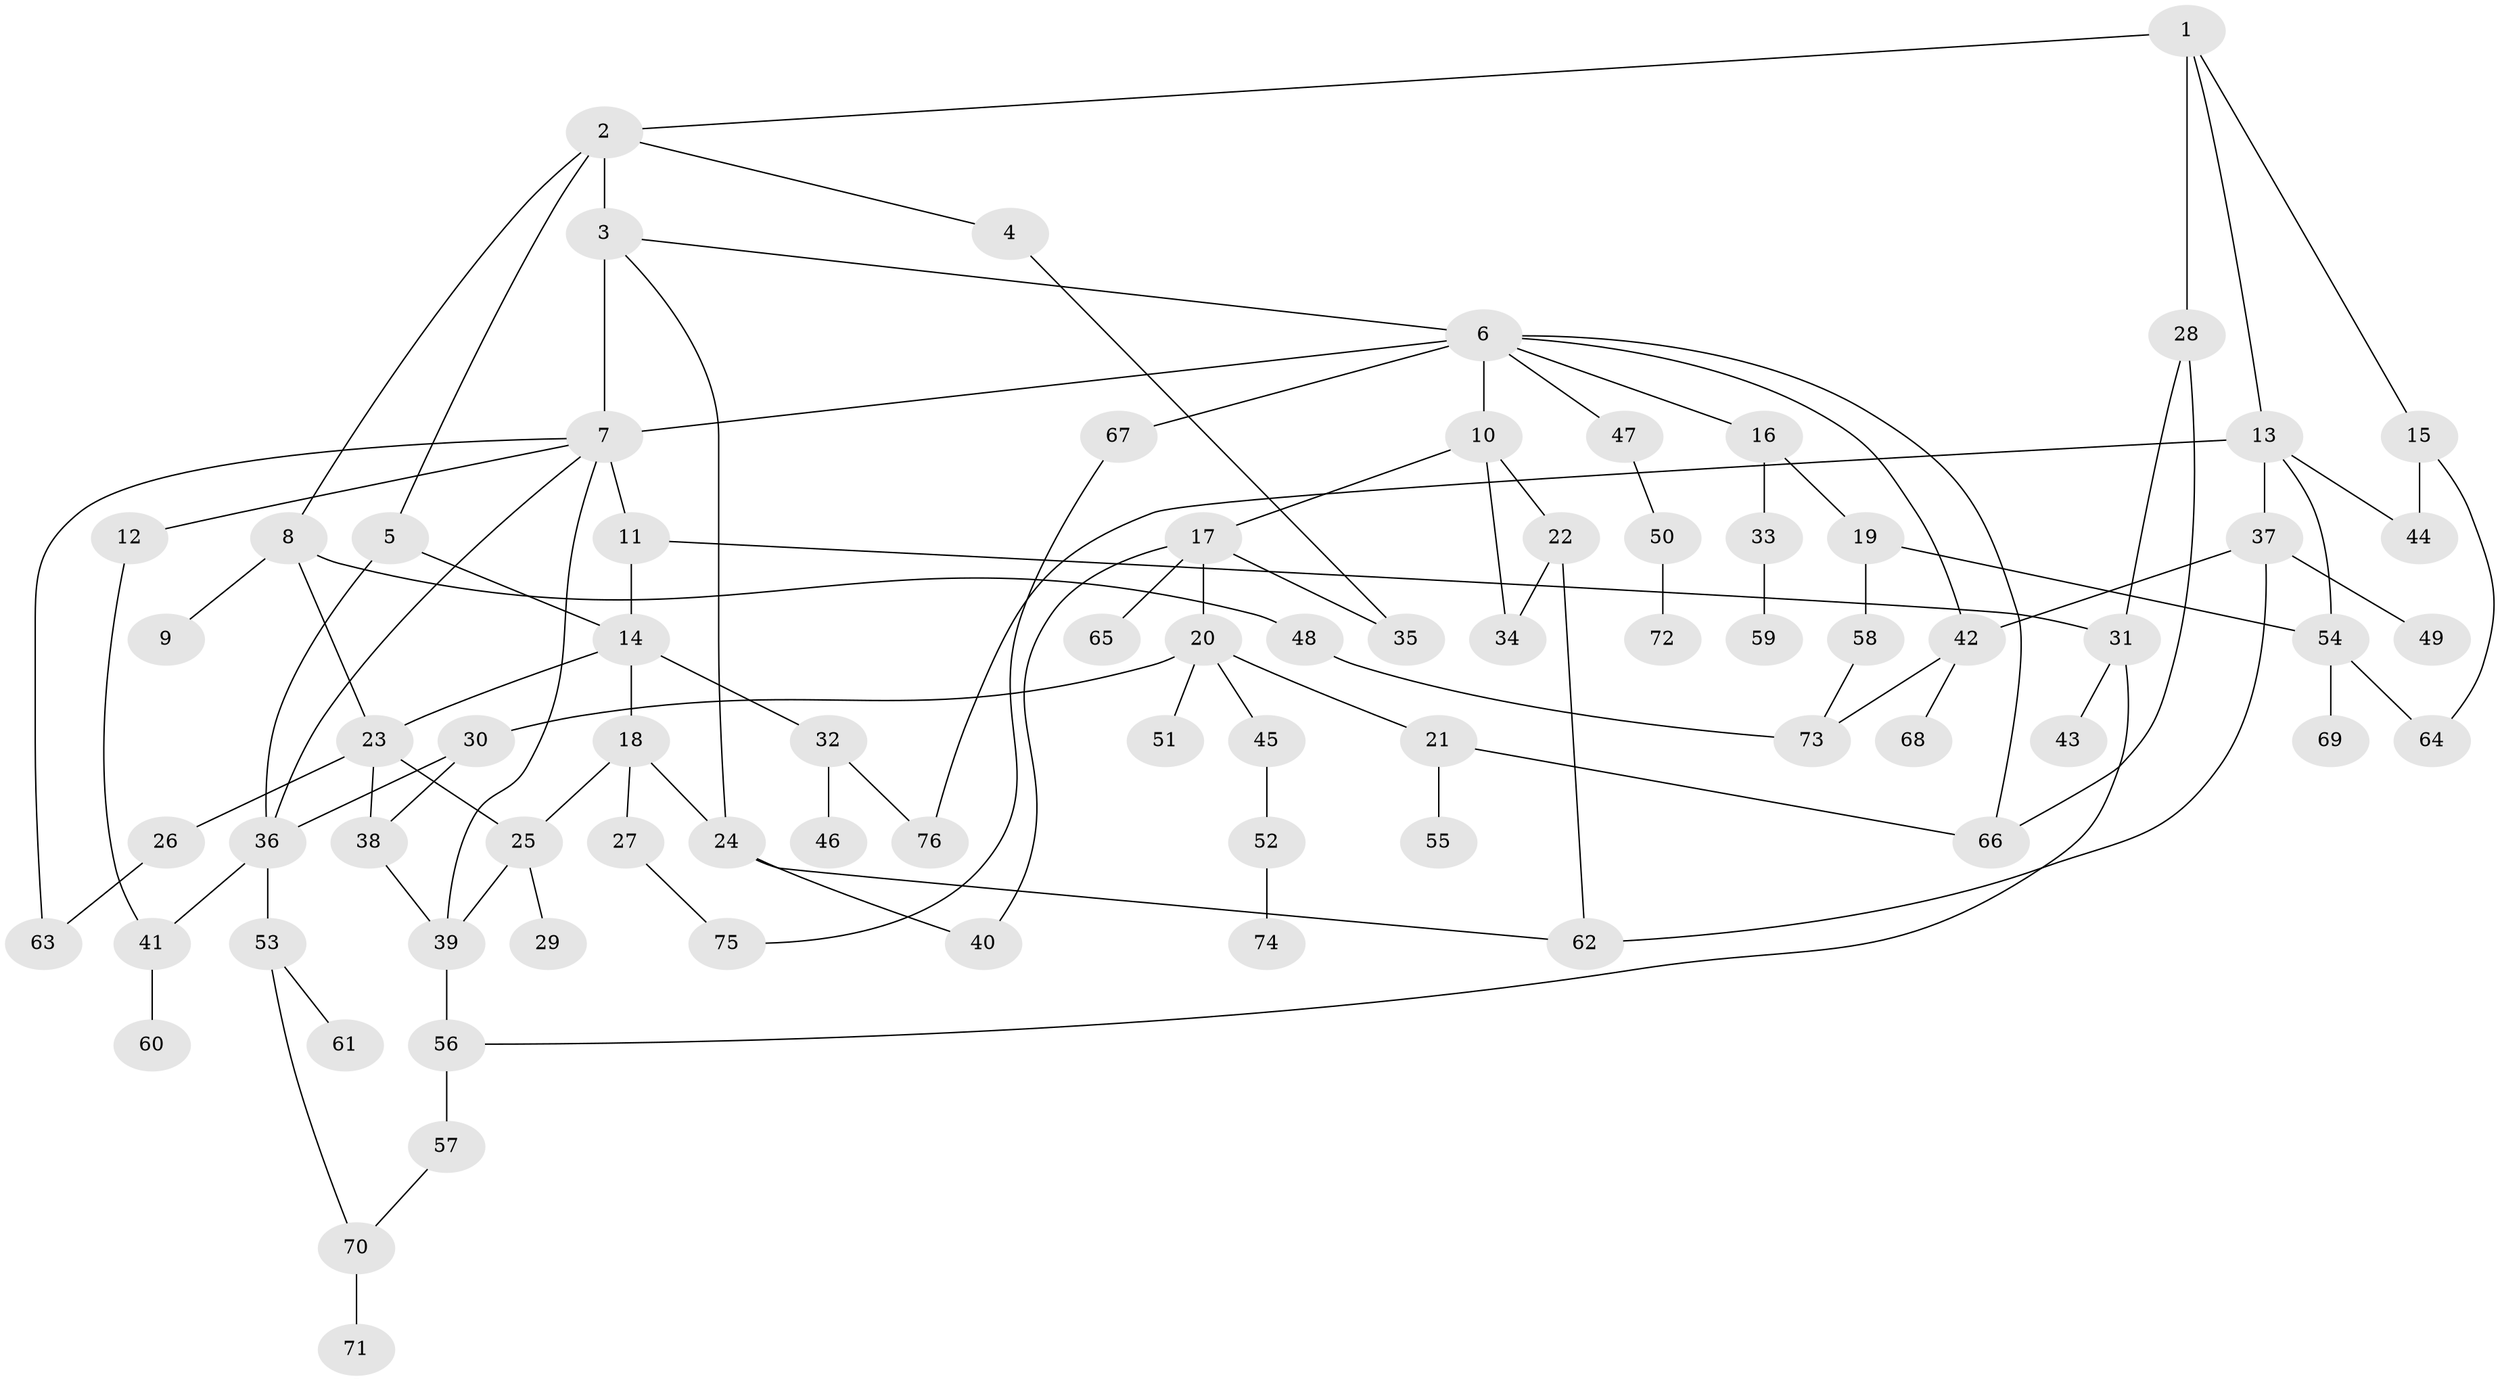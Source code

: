 // original degree distribution, {6: 0.040268456375838924, 8: 0.006711409395973154, 3: 0.174496644295302, 4: 0.10738255033557047, 5: 0.04697986577181208, 1: 0.31543624161073824, 2: 0.3087248322147651}
// Generated by graph-tools (version 1.1) at 2025/34/03/09/25 02:34:32]
// undirected, 76 vertices, 105 edges
graph export_dot {
graph [start="1"]
  node [color=gray90,style=filled];
  1;
  2;
  3;
  4;
  5;
  6;
  7;
  8;
  9;
  10;
  11;
  12;
  13;
  14;
  15;
  16;
  17;
  18;
  19;
  20;
  21;
  22;
  23;
  24;
  25;
  26;
  27;
  28;
  29;
  30;
  31;
  32;
  33;
  34;
  35;
  36;
  37;
  38;
  39;
  40;
  41;
  42;
  43;
  44;
  45;
  46;
  47;
  48;
  49;
  50;
  51;
  52;
  53;
  54;
  55;
  56;
  57;
  58;
  59;
  60;
  61;
  62;
  63;
  64;
  65;
  66;
  67;
  68;
  69;
  70;
  71;
  72;
  73;
  74;
  75;
  76;
  1 -- 2 [weight=1.0];
  1 -- 13 [weight=1.0];
  1 -- 15 [weight=1.0];
  1 -- 28 [weight=2.0];
  2 -- 3 [weight=1.0];
  2 -- 4 [weight=1.0];
  2 -- 5 [weight=1.0];
  2 -- 8 [weight=1.0];
  3 -- 6 [weight=1.0];
  3 -- 7 [weight=4.0];
  3 -- 24 [weight=1.0];
  4 -- 35 [weight=1.0];
  5 -- 14 [weight=1.0];
  5 -- 36 [weight=1.0];
  6 -- 7 [weight=1.0];
  6 -- 10 [weight=2.0];
  6 -- 16 [weight=1.0];
  6 -- 42 [weight=1.0];
  6 -- 47 [weight=1.0];
  6 -- 66 [weight=1.0];
  6 -- 67 [weight=1.0];
  7 -- 11 [weight=1.0];
  7 -- 12 [weight=1.0];
  7 -- 36 [weight=1.0];
  7 -- 39 [weight=1.0];
  7 -- 63 [weight=1.0];
  8 -- 9 [weight=1.0];
  8 -- 23 [weight=1.0];
  8 -- 48 [weight=1.0];
  10 -- 17 [weight=1.0];
  10 -- 22 [weight=1.0];
  10 -- 34 [weight=2.0];
  11 -- 14 [weight=1.0];
  11 -- 31 [weight=1.0];
  12 -- 41 [weight=1.0];
  13 -- 37 [weight=1.0];
  13 -- 44 [weight=1.0];
  13 -- 54 [weight=1.0];
  13 -- 76 [weight=1.0];
  14 -- 18 [weight=2.0];
  14 -- 23 [weight=1.0];
  14 -- 32 [weight=1.0];
  15 -- 44 [weight=1.0];
  15 -- 64 [weight=1.0];
  16 -- 19 [weight=1.0];
  16 -- 33 [weight=1.0];
  17 -- 20 [weight=1.0];
  17 -- 35 [weight=1.0];
  17 -- 40 [weight=1.0];
  17 -- 65 [weight=1.0];
  18 -- 24 [weight=1.0];
  18 -- 25 [weight=1.0];
  18 -- 27 [weight=1.0];
  19 -- 54 [weight=1.0];
  19 -- 58 [weight=1.0];
  20 -- 21 [weight=1.0];
  20 -- 30 [weight=1.0];
  20 -- 45 [weight=1.0];
  20 -- 51 [weight=1.0];
  21 -- 55 [weight=1.0];
  21 -- 66 [weight=1.0];
  22 -- 34 [weight=1.0];
  22 -- 62 [weight=2.0];
  23 -- 25 [weight=1.0];
  23 -- 26 [weight=1.0];
  23 -- 38 [weight=1.0];
  24 -- 40 [weight=1.0];
  24 -- 62 [weight=1.0];
  25 -- 29 [weight=1.0];
  25 -- 39 [weight=1.0];
  26 -- 63 [weight=1.0];
  27 -- 75 [weight=1.0];
  28 -- 31 [weight=1.0];
  28 -- 66 [weight=1.0];
  30 -- 36 [weight=1.0];
  30 -- 38 [weight=1.0];
  31 -- 43 [weight=1.0];
  31 -- 56 [weight=1.0];
  32 -- 46 [weight=1.0];
  32 -- 76 [weight=1.0];
  33 -- 59 [weight=1.0];
  36 -- 41 [weight=1.0];
  36 -- 53 [weight=3.0];
  37 -- 42 [weight=1.0];
  37 -- 49 [weight=1.0];
  37 -- 62 [weight=1.0];
  38 -- 39 [weight=1.0];
  39 -- 56 [weight=1.0];
  41 -- 60 [weight=1.0];
  42 -- 68 [weight=1.0];
  42 -- 73 [weight=1.0];
  45 -- 52 [weight=1.0];
  47 -- 50 [weight=1.0];
  48 -- 73 [weight=1.0];
  50 -- 72 [weight=1.0];
  52 -- 74 [weight=1.0];
  53 -- 61 [weight=1.0];
  53 -- 70 [weight=1.0];
  54 -- 64 [weight=2.0];
  54 -- 69 [weight=1.0];
  56 -- 57 [weight=2.0];
  57 -- 70 [weight=1.0];
  58 -- 73 [weight=1.0];
  67 -- 75 [weight=1.0];
  70 -- 71 [weight=1.0];
}
